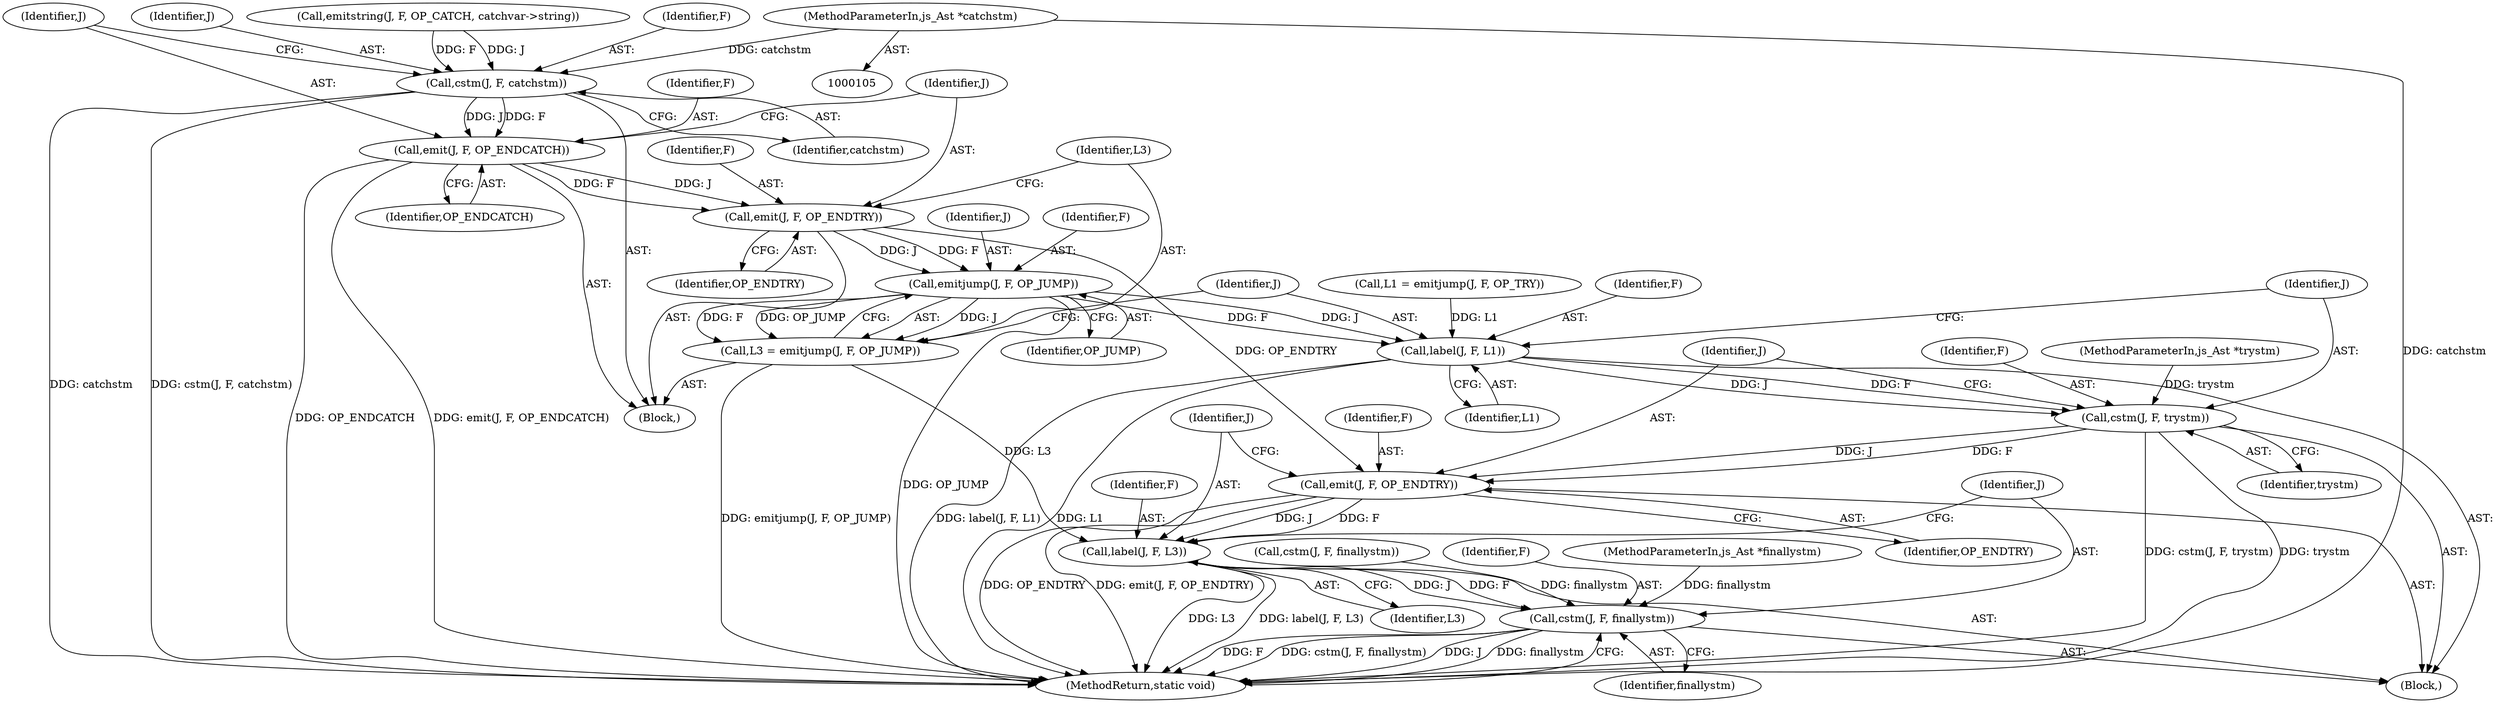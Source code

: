 digraph "0_mujs_1e5479084bc9852854feb1ba9bf68b52cd127e02@pointer" {
"1000109" [label="(MethodParameterIn,js_Ast *catchstm)"];
"1000183" [label="(Call,cstm(J, F, catchstm))"];
"1000187" [label="(Call,emit(J, F, OP_ENDCATCH))"];
"1000191" [label="(Call,emit(J, F, OP_ENDTRY))"];
"1000197" [label="(Call,emitjump(J, F, OP_JUMP))"];
"1000195" [label="(Call,L3 = emitjump(J, F, OP_JUMP))"];
"1000213" [label="(Call,label(J, F, L3))"];
"1000217" [label="(Call,cstm(J, F, finallystm))"];
"1000201" [label="(Call,label(J, F, L1))"];
"1000205" [label="(Call,cstm(J, F, trystm))"];
"1000209" [label="(Call,emit(J, F, OP_ENDTRY))"];
"1000189" [label="(Identifier,F)"];
"1000129" [label="(Call,cstm(J, F, finallystm))"];
"1000211" [label="(Identifier,F)"];
"1000219" [label="(Identifier,F)"];
"1000195" [label="(Call,L3 = emitjump(J, F, OP_JUMP))"];
"1000202" [label="(Identifier,J)"];
"1000216" [label="(Identifier,L3)"];
"1000115" [label="(Call,L1 = emitjump(J, F, OP_TRY))"];
"1000207" [label="(Identifier,F)"];
"1000198" [label="(Identifier,J)"];
"1000191" [label="(Call,emit(J, F, OP_ENDTRY))"];
"1000197" [label="(Call,emitjump(J, F, OP_JUMP))"];
"1000186" [label="(Identifier,catchstm)"];
"1000200" [label="(Identifier,OP_JUMP)"];
"1000221" [label="(MethodReturn,static void)"];
"1000209" [label="(Call,emit(J, F, OP_ENDTRY))"];
"1000187" [label="(Call,emit(J, F, OP_ENDCATCH))"];
"1000196" [label="(Identifier,L3)"];
"1000201" [label="(Call,label(J, F, L1))"];
"1000204" [label="(Identifier,L1)"];
"1000208" [label="(Identifier,trystm)"];
"1000212" [label="(Identifier,OP_ENDTRY)"];
"1000192" [label="(Identifier,J)"];
"1000206" [label="(Identifier,J)"];
"1000205" [label="(Call,cstm(J, F, trystm))"];
"1000218" [label="(Identifier,J)"];
"1000188" [label="(Identifier,J)"];
"1000121" [label="(Block,)"];
"1000194" [label="(Identifier,OP_ENDTRY)"];
"1000184" [label="(Identifier,J)"];
"1000214" [label="(Identifier,J)"];
"1000110" [label="(MethodParameterIn,js_Ast *finallystm)"];
"1000215" [label="(Identifier,F)"];
"1000183" [label="(Call,cstm(J, F, catchstm))"];
"1000220" [label="(Identifier,finallystm)"];
"1000111" [label="(Block,)"];
"1000203" [label="(Identifier,F)"];
"1000213" [label="(Call,label(J, F, L3))"];
"1000176" [label="(Call,emitstring(J, F, OP_CATCH, catchvar->string))"];
"1000190" [label="(Identifier,OP_ENDCATCH)"];
"1000185" [label="(Identifier,F)"];
"1000210" [label="(Identifier,J)"];
"1000199" [label="(Identifier,F)"];
"1000109" [label="(MethodParameterIn,js_Ast *catchstm)"];
"1000193" [label="(Identifier,F)"];
"1000107" [label="(MethodParameterIn,js_Ast *trystm)"];
"1000217" [label="(Call,cstm(J, F, finallystm))"];
"1000109" -> "1000105"  [label="AST: "];
"1000109" -> "1000221"  [label="DDG: catchstm"];
"1000109" -> "1000183"  [label="DDG: catchstm"];
"1000183" -> "1000121"  [label="AST: "];
"1000183" -> "1000186"  [label="CFG: "];
"1000184" -> "1000183"  [label="AST: "];
"1000185" -> "1000183"  [label="AST: "];
"1000186" -> "1000183"  [label="AST: "];
"1000188" -> "1000183"  [label="CFG: "];
"1000183" -> "1000221"  [label="DDG: cstm(J, F, catchstm)"];
"1000183" -> "1000221"  [label="DDG: catchstm"];
"1000176" -> "1000183"  [label="DDG: J"];
"1000176" -> "1000183"  [label="DDG: F"];
"1000183" -> "1000187"  [label="DDG: J"];
"1000183" -> "1000187"  [label="DDG: F"];
"1000187" -> "1000121"  [label="AST: "];
"1000187" -> "1000190"  [label="CFG: "];
"1000188" -> "1000187"  [label="AST: "];
"1000189" -> "1000187"  [label="AST: "];
"1000190" -> "1000187"  [label="AST: "];
"1000192" -> "1000187"  [label="CFG: "];
"1000187" -> "1000221"  [label="DDG: OP_ENDCATCH"];
"1000187" -> "1000221"  [label="DDG: emit(J, F, OP_ENDCATCH)"];
"1000187" -> "1000191"  [label="DDG: J"];
"1000187" -> "1000191"  [label="DDG: F"];
"1000191" -> "1000121"  [label="AST: "];
"1000191" -> "1000194"  [label="CFG: "];
"1000192" -> "1000191"  [label="AST: "];
"1000193" -> "1000191"  [label="AST: "];
"1000194" -> "1000191"  [label="AST: "];
"1000196" -> "1000191"  [label="CFG: "];
"1000191" -> "1000197"  [label="DDG: J"];
"1000191" -> "1000197"  [label="DDG: F"];
"1000191" -> "1000209"  [label="DDG: OP_ENDTRY"];
"1000197" -> "1000195"  [label="AST: "];
"1000197" -> "1000200"  [label="CFG: "];
"1000198" -> "1000197"  [label="AST: "];
"1000199" -> "1000197"  [label="AST: "];
"1000200" -> "1000197"  [label="AST: "];
"1000195" -> "1000197"  [label="CFG: "];
"1000197" -> "1000221"  [label="DDG: OP_JUMP"];
"1000197" -> "1000195"  [label="DDG: J"];
"1000197" -> "1000195"  [label="DDG: F"];
"1000197" -> "1000195"  [label="DDG: OP_JUMP"];
"1000197" -> "1000201"  [label="DDG: J"];
"1000197" -> "1000201"  [label="DDG: F"];
"1000195" -> "1000121"  [label="AST: "];
"1000196" -> "1000195"  [label="AST: "];
"1000202" -> "1000195"  [label="CFG: "];
"1000195" -> "1000221"  [label="DDG: emitjump(J, F, OP_JUMP)"];
"1000195" -> "1000213"  [label="DDG: L3"];
"1000213" -> "1000111"  [label="AST: "];
"1000213" -> "1000216"  [label="CFG: "];
"1000214" -> "1000213"  [label="AST: "];
"1000215" -> "1000213"  [label="AST: "];
"1000216" -> "1000213"  [label="AST: "];
"1000218" -> "1000213"  [label="CFG: "];
"1000213" -> "1000221"  [label="DDG: L3"];
"1000213" -> "1000221"  [label="DDG: label(J, F, L3)"];
"1000209" -> "1000213"  [label="DDG: J"];
"1000209" -> "1000213"  [label="DDG: F"];
"1000213" -> "1000217"  [label="DDG: J"];
"1000213" -> "1000217"  [label="DDG: F"];
"1000217" -> "1000111"  [label="AST: "];
"1000217" -> "1000220"  [label="CFG: "];
"1000218" -> "1000217"  [label="AST: "];
"1000219" -> "1000217"  [label="AST: "];
"1000220" -> "1000217"  [label="AST: "];
"1000221" -> "1000217"  [label="CFG: "];
"1000217" -> "1000221"  [label="DDG: F"];
"1000217" -> "1000221"  [label="DDG: cstm(J, F, finallystm)"];
"1000217" -> "1000221"  [label="DDG: J"];
"1000217" -> "1000221"  [label="DDG: finallystm"];
"1000129" -> "1000217"  [label="DDG: finallystm"];
"1000110" -> "1000217"  [label="DDG: finallystm"];
"1000201" -> "1000111"  [label="AST: "];
"1000201" -> "1000204"  [label="CFG: "];
"1000202" -> "1000201"  [label="AST: "];
"1000203" -> "1000201"  [label="AST: "];
"1000204" -> "1000201"  [label="AST: "];
"1000206" -> "1000201"  [label="CFG: "];
"1000201" -> "1000221"  [label="DDG: label(J, F, L1)"];
"1000201" -> "1000221"  [label="DDG: L1"];
"1000115" -> "1000201"  [label="DDG: L1"];
"1000201" -> "1000205"  [label="DDG: J"];
"1000201" -> "1000205"  [label="DDG: F"];
"1000205" -> "1000111"  [label="AST: "];
"1000205" -> "1000208"  [label="CFG: "];
"1000206" -> "1000205"  [label="AST: "];
"1000207" -> "1000205"  [label="AST: "];
"1000208" -> "1000205"  [label="AST: "];
"1000210" -> "1000205"  [label="CFG: "];
"1000205" -> "1000221"  [label="DDG: cstm(J, F, trystm)"];
"1000205" -> "1000221"  [label="DDG: trystm"];
"1000107" -> "1000205"  [label="DDG: trystm"];
"1000205" -> "1000209"  [label="DDG: J"];
"1000205" -> "1000209"  [label="DDG: F"];
"1000209" -> "1000111"  [label="AST: "];
"1000209" -> "1000212"  [label="CFG: "];
"1000210" -> "1000209"  [label="AST: "];
"1000211" -> "1000209"  [label="AST: "];
"1000212" -> "1000209"  [label="AST: "];
"1000214" -> "1000209"  [label="CFG: "];
"1000209" -> "1000221"  [label="DDG: OP_ENDTRY"];
"1000209" -> "1000221"  [label="DDG: emit(J, F, OP_ENDTRY)"];
}
